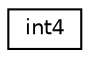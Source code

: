 digraph "Graphical Class Hierarchy"
{
  edge [fontname="Helvetica",fontsize="10",labelfontname="Helvetica",labelfontsize="10"];
  node [fontname="Helvetica",fontsize="10",shape=record];
  rankdir="LR";
  Node1 [label="int4",height=0.2,width=0.4,color="black", fillcolor="white", style="filled",URL="$classint4.html"];
}
